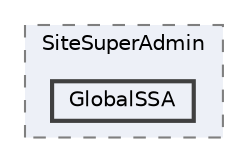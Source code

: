 digraph "app/Http/Controllers/SiteSuperAdmin/GlobalSSA"
{
 // LATEX_PDF_SIZE
  bgcolor="transparent";
  edge [fontname=Helvetica,fontsize=10,labelfontname=Helvetica,labelfontsize=10];
  node [fontname=Helvetica,fontsize=10,shape=box,height=0.2,width=0.4];
  compound=true
  subgraph clusterdir_965b207541f959abb369de1c58f5d716 {
    graph [ bgcolor="#edf0f7", pencolor="grey50", label="SiteSuperAdmin", fontname=Helvetica,fontsize=10 style="filled,dashed", URL="dir_965b207541f959abb369de1c58f5d716.html",tooltip=""]
  dir_fbe8e057e132bfdf67f10c2348e582db [label="GlobalSSA", fillcolor="#edf0f7", color="grey25", style="filled,bold", URL="dir_fbe8e057e132bfdf67f10c2348e582db.html",tooltip=""];
  }
}
